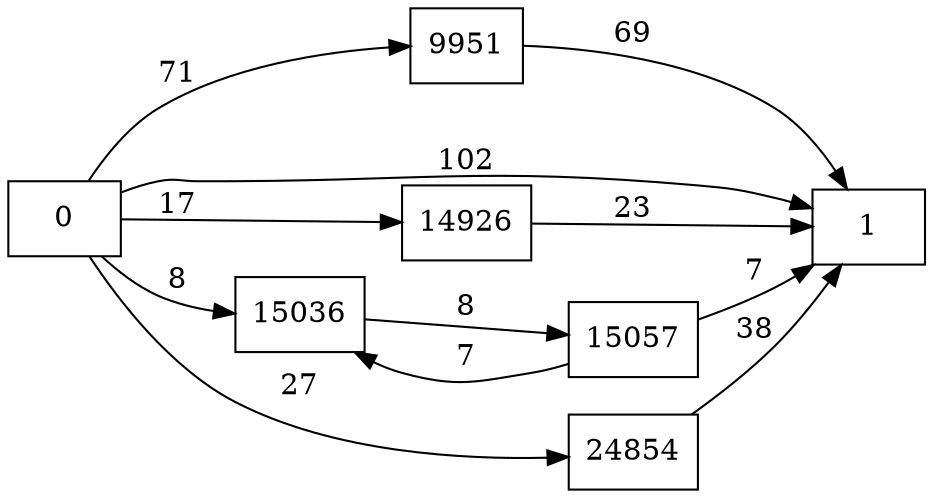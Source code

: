 digraph {
	graph [rankdir=LR]
	node [shape=rectangle]
	9951 -> 1 [label=69]
	14926 -> 1 [label=23]
	15036 -> 15057 [label=8]
	15057 -> 15036 [label=7]
	15057 -> 1 [label=7]
	24854 -> 1 [label=38]
	0 -> 1 [label=102]
	0 -> 9951 [label=71]
	0 -> 14926 [label=17]
	0 -> 15036 [label=8]
	0 -> 24854 [label=27]
}
